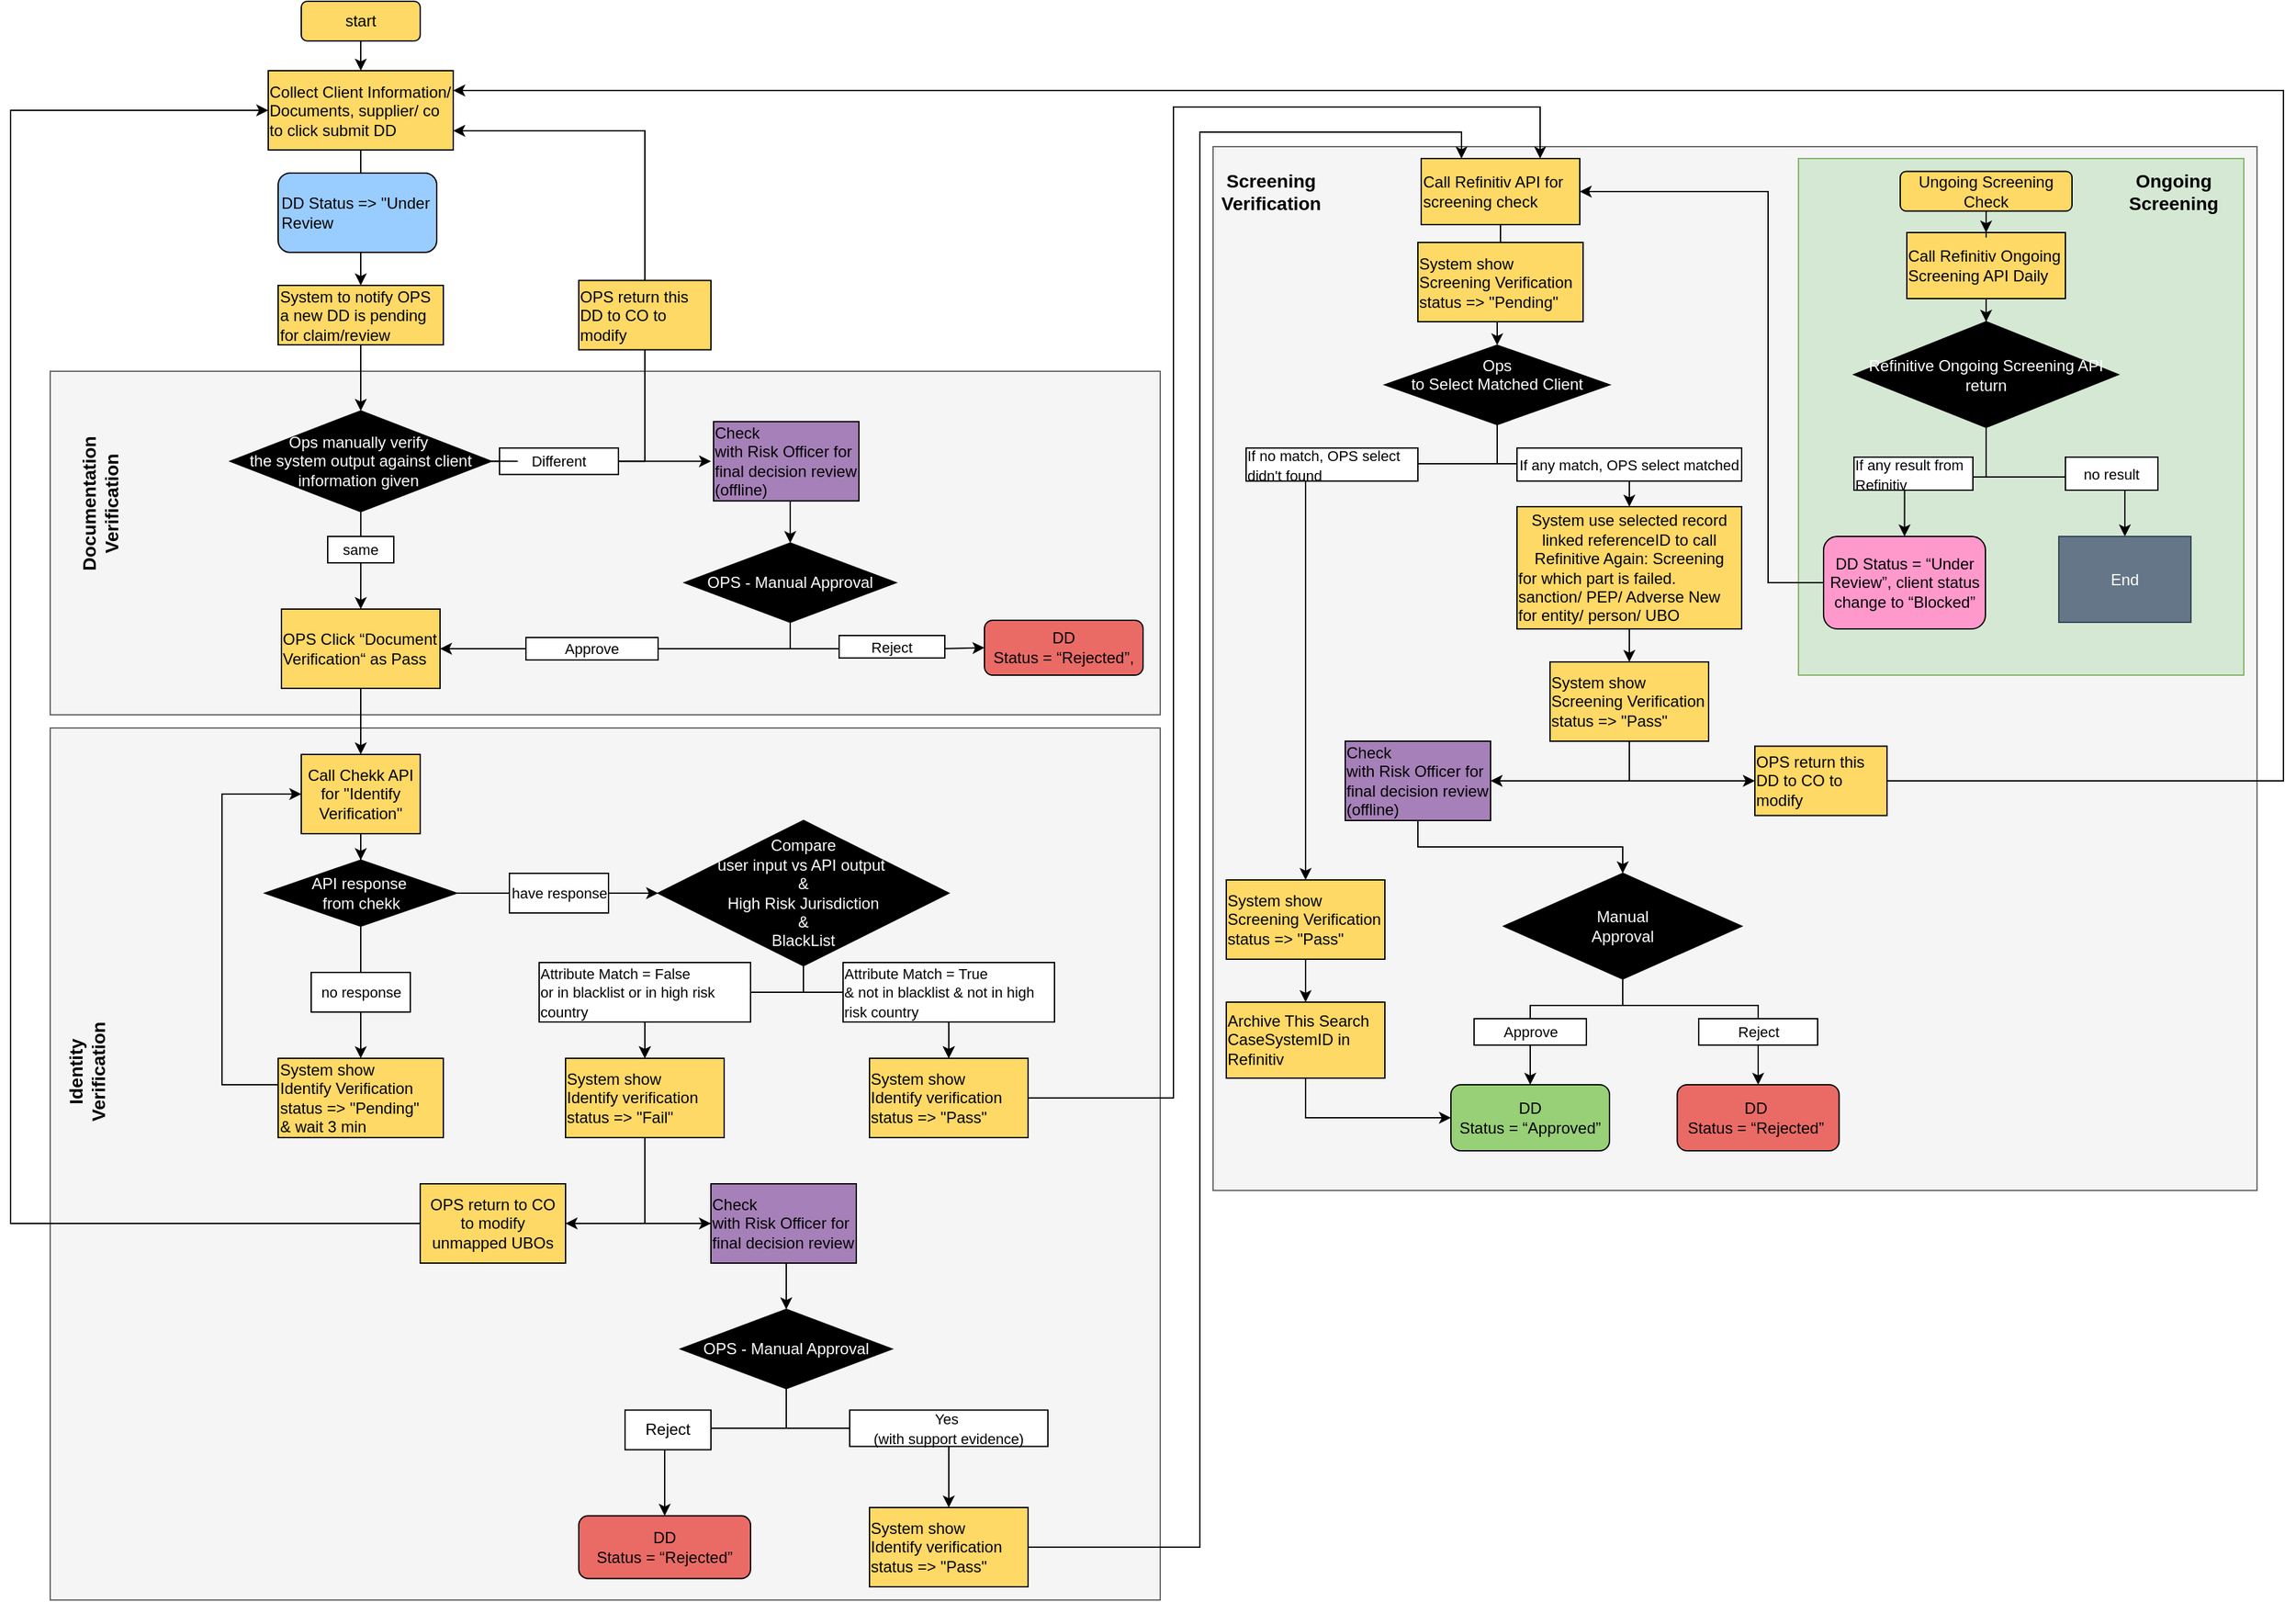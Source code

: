 <mxfile version="15.0.6" type="github" pages="2">
  <diagram id="kWHC2gG5g2iS88VrDAVs" name="Page-1">
    <mxGraphModel dx="920" dy="2785" grid="1" gridSize="10" guides="1" tooltips="1" connect="1" arrows="1" fold="1" page="1" pageScale="1" pageWidth="1654" pageHeight="1169" math="0" shadow="0">
      <root>
        <mxCell id="0" />
        <mxCell id="1" parent="0" />
        <mxCell id="MEbzQi6l0P7NfeyUnzle-163" value="" style="rounded=0;whiteSpace=wrap;html=1;strokeColor=#666666;fillColor=#f5f5f5;fontColor=#333333;" parent="1" vertex="1">
          <mxGeometry x="1070" y="-2140" width="790" height="790" as="geometry" />
        </mxCell>
        <mxCell id="keZW3tI0qmoz8nIOfDdj-16" value="" style="rounded=0;whiteSpace=wrap;html=1;strokeColor=#82b366;fillColor=#d5e8d4;" parent="1" vertex="1">
          <mxGeometry x="1513" y="-2131" width="337" height="391" as="geometry" />
        </mxCell>
        <mxCell id="MEbzQi6l0P7NfeyUnzle-85" value="" style="rounded=0;whiteSpace=wrap;html=1;strokeColor=#666666;fillColor=#f5f5f5;fontColor=#333333;" parent="1" vertex="1">
          <mxGeometry x="190" y="-1700" width="840" height="660" as="geometry" />
        </mxCell>
        <mxCell id="MEbzQi6l0P7NfeyUnzle-8" value="" style="rounded=0;whiteSpace=wrap;html=1;strokeColor=#666666;fillColor=#f5f5f5;fontColor=#333333;" parent="1" vertex="1">
          <mxGeometry x="190" y="-1970" width="840" height="260" as="geometry" />
        </mxCell>
        <mxCell id="MEbzQi6l0P7NfeyUnzle-103" style="edgeStyle=orthogonalEdgeStyle;rounded=0;orthogonalLoop=1;jettySize=auto;html=1;entryX=0.5;entryY=0;entryDx=0;entryDy=0;" parent="1" source="6H2roo1ruMOSqoAHm1sy-2" target="6H2roo1ruMOSqoAHm1sy-4" edge="1">
          <mxGeometry relative="1" as="geometry" />
        </mxCell>
        <mxCell id="6H2roo1ruMOSqoAHm1sy-2" value="start" style="rounded=1;whiteSpace=wrap;html=1;fillColor=#FFD966;" parent="1" vertex="1">
          <mxGeometry x="380" y="-2250" width="90" height="30" as="geometry" />
        </mxCell>
        <mxCell id="keZW3tI0qmoz8nIOfDdj-34" style="edgeStyle=orthogonalEdgeStyle;rounded=0;orthogonalLoop=1;jettySize=auto;html=1;entryX=0.5;entryY=0;entryDx=0;entryDy=0;" parent="1" source="6H2roo1ruMOSqoAHm1sy-4" target="keZW3tI0qmoz8nIOfDdj-32" edge="1">
          <mxGeometry relative="1" as="geometry" />
        </mxCell>
        <mxCell id="6H2roo1ruMOSqoAHm1sy-4" value="&lt;p style=&quot;margin-top: 0pt ; margin-bottom: 0pt ; margin-left: 0in ; text-align: left ; direction: ltr ; unicode-bidi: embed ; word-break: normal&quot;&gt;&lt;span style=&quot;font-family: &amp;#34;arial&amp;#34;&quot;&gt;&lt;font style=&quot;font-size: 12px&quot;&gt;Collect Client Information/ Documents, supplier/ co to click submit DD&lt;/font&gt;&lt;/span&gt;&lt;/p&gt;" style="rounded=0;whiteSpace=wrap;html=1;fillColor=#FFD966;" parent="1" vertex="1">
          <mxGeometry x="355" y="-2197.5" width="140" height="60" as="geometry" />
        </mxCell>
        <mxCell id="MEbzQi6l0P7NfeyUnzle-104" style="edgeStyle=orthogonalEdgeStyle;rounded=0;orthogonalLoop=1;jettySize=auto;html=1;entryX=0.5;entryY=0;entryDx=0;entryDy=0;" parent="1" source="6H2roo1ruMOSqoAHm1sy-8" target="MEbzQi6l0P7NfeyUnzle-5" edge="1">
          <mxGeometry relative="1" as="geometry" />
        </mxCell>
        <mxCell id="keZW3tI0qmoz8nIOfDdj-20" style="edgeStyle=orthogonalEdgeStyle;rounded=0;orthogonalLoop=1;jettySize=auto;html=1;startArrow=none;" parent="1" source="keZW3tI0qmoz8nIOfDdj-18" edge="1">
          <mxGeometry relative="1" as="geometry">
            <mxPoint x="495" y="-2152" as="targetPoint" />
            <Array as="points">
              <mxPoint x="640" y="-2152" />
            </Array>
          </mxGeometry>
        </mxCell>
        <mxCell id="keZW3tI0qmoz8nIOfDdj-37" style="edgeStyle=orthogonalEdgeStyle;rounded=0;orthogonalLoop=1;jettySize=auto;html=1;entryX=0;entryY=0.5;entryDx=0;entryDy=0;startArrow=none;" parent="1" source="6H2roo1ruMOSqoAHm1sy-11" edge="1">
          <mxGeometry relative="1" as="geometry">
            <mxPoint x="690" y="-1901.875" as="targetPoint" />
          </mxGeometry>
        </mxCell>
        <mxCell id="6H2roo1ruMOSqoAHm1sy-8" value="&lt;p style=&quot;margin-top: 0pt ; margin-bottom: 0pt ; margin-left: 0in ; direction: ltr ; unicode-bidi: embed ; word-break: normal&quot;&gt;&lt;span style=&quot;font-family: &amp;#34;arial&amp;#34; ; color: white&quot;&gt;&lt;font style=&quot;font-size: 12px&quot;&gt;Ops manually verify&amp;nbsp;&lt;/font&gt;&lt;/span&gt;&lt;/p&gt;&lt;p style=&quot;margin-top: 0pt ; margin-bottom: 0pt ; margin-left: 0in ; direction: ltr ; unicode-bidi: embed ; word-break: normal&quot;&gt;&lt;span style=&quot;font-family: &amp;#34;arial&amp;#34; ; color: white&quot;&gt;&lt;font style=&quot;font-size: 12px&quot;&gt;the system output against client information given&amp;nbsp;&lt;/font&gt;&lt;/span&gt;&lt;/p&gt;" style="rhombus;whiteSpace=wrap;html=1;fillColor=#000000;strokeColor=#000000;" parent="1" vertex="1">
          <mxGeometry x="326.25" y="-1940" width="197.5" height="76.25" as="geometry" />
        </mxCell>
        <mxCell id="6H2roo1ruMOSqoAHm1sy-12" value="&lt;font style=&quot;font-size: 11px&quot;&gt;same&lt;/font&gt;" style="rounded=0;whiteSpace=wrap;html=1;strokeColor=#000000;fillColor=#FFFFFF;" parent="1" vertex="1">
          <mxGeometry x="400" y="-1845" width="50" height="20" as="geometry" />
        </mxCell>
        <mxCell id="MEbzQi6l0P7NfeyUnzle-15" style="edgeStyle=orthogonalEdgeStyle;rounded=0;orthogonalLoop=1;jettySize=auto;html=1;entryX=0.5;entryY=0;entryDx=0;entryDy=0;" parent="1" source="MEbzQi6l0P7NfeyUnzle-5" target="MEbzQi6l0P7NfeyUnzle-63" edge="1">
          <mxGeometry relative="1" as="geometry">
            <mxPoint x="430" y="-1860" as="targetPoint" />
          </mxGeometry>
        </mxCell>
        <mxCell id="MEbzQi6l0P7NfeyUnzle-5" value="&lt;p style=&quot;margin-top: 0pt ; margin-bottom: 0pt ; margin-left: 0in ; text-align: left ; direction: ltr ; unicode-bidi: embed ; word-break: normal&quot;&gt;&lt;span style=&quot;font-family: &amp;#34;arial&amp;#34;&quot;&gt;&lt;font style=&quot;font-size: 12px&quot;&gt;OPS Click&amp;nbsp;“Document Verification“ as Pass&amp;nbsp;&lt;/font&gt;&lt;/span&gt;&lt;/p&gt;" style="rounded=0;whiteSpace=wrap;html=1;strokeColor=#000000;fillColor=#FFD966;" parent="1" vertex="1">
          <mxGeometry x="365" y="-1790" width="120" height="60" as="geometry" />
        </mxCell>
        <mxCell id="MEbzQi6l0P7NfeyUnzle-9" value="&lt;b&gt;&lt;font style=&quot;font-size: 14px&quot;&gt;Documentation Verification&lt;/font&gt;&lt;/b&gt;" style="text;html=1;strokeColor=none;fillColor=none;align=center;verticalAlign=middle;whiteSpace=wrap;rounded=0;rotation=-90;" parent="1" vertex="1">
          <mxGeometry x="170" y="-1895" width="115" height="50" as="geometry" />
        </mxCell>
        <mxCell id="MEbzQi6l0P7NfeyUnzle-98" style="edgeStyle=orthogonalEdgeStyle;rounded=0;orthogonalLoop=1;jettySize=auto;html=1;exitX=0.5;exitY=1;exitDx=0;exitDy=0;entryX=0.5;entryY=0;entryDx=0;entryDy=0;startArrow=none;" parent="1" source="MEbzQi6l0P7NfeyUnzle-17" target="MEbzQi6l0P7NfeyUnzle-20" edge="1">
          <mxGeometry relative="1" as="geometry" />
        </mxCell>
        <mxCell id="MEbzQi6l0P7NfeyUnzle-125" style="edgeStyle=orthogonalEdgeStyle;rounded=0;orthogonalLoop=1;jettySize=auto;html=1;entryX=0.5;entryY=0;entryDx=0;entryDy=0;startArrow=none;" parent="1" source="MEbzQi6l0P7NfeyUnzle-16" target="MEbzQi6l0P7NfeyUnzle-18" edge="1">
          <mxGeometry relative="1" as="geometry" />
        </mxCell>
        <mxCell id="keZW3tI0qmoz8nIOfDdj-51" style="edgeStyle=orthogonalEdgeStyle;rounded=0;orthogonalLoop=1;jettySize=auto;html=1;entryX=0.5;entryY=0;entryDx=0;entryDy=0;" parent="1" source="MEbzQi6l0P7NfeyUnzle-11" target="MEbzQi6l0P7NfeyUnzle-18" edge="1">
          <mxGeometry relative="1" as="geometry">
            <Array as="points">
              <mxPoint x="760" y="-1500" />
              <mxPoint x="640" y="-1500" />
            </Array>
          </mxGeometry>
        </mxCell>
        <mxCell id="keZW3tI0qmoz8nIOfDdj-52" style="edgeStyle=orthogonalEdgeStyle;rounded=0;orthogonalLoop=1;jettySize=auto;html=1;entryX=0.5;entryY=0;entryDx=0;entryDy=0;startArrow=none;" parent="1" source="MEbzQi6l0P7NfeyUnzle-17" target="MEbzQi6l0P7NfeyUnzle-20" edge="1">
          <mxGeometry relative="1" as="geometry" />
        </mxCell>
        <mxCell id="MEbzQi6l0P7NfeyUnzle-11" value="&lt;p style=&quot;margin-top: 0pt ; margin-bottom: 0pt ; margin-left: 0in ; direction: ltr ; unicode-bidi: embed ; word-break: normal&quot;&gt;&lt;span style=&quot;font-family: &amp;#34;arial&amp;#34; ; color: white&quot;&gt;&lt;font style=&quot;font-size: 12px&quot;&gt;Compare&lt;br&gt;&lt;/font&gt;&lt;/span&gt;&lt;span style=&quot;font-family: &amp;#34;arial&amp;#34; ; color: white&quot;&gt;user input&amp;nbsp;&lt;/span&gt;&lt;span style=&quot;color: white ; font-family: &amp;#34;arial&amp;#34;&quot;&gt;vs API output&amp;nbsp;&lt;/span&gt;&lt;/p&gt;&lt;p style=&quot;margin-top: 0pt ; margin-bottom: 0pt ; margin-left: 0in ; direction: ltr ; unicode-bidi: embed ; word-break: normal&quot;&gt;&lt;span style=&quot;color: white ; font-family: &amp;#34;arial&amp;#34;&quot;&gt;&amp;amp;&lt;/span&gt;&lt;/p&gt;&lt;p style=&quot;margin-top: 0pt ; margin-bottom: 0pt ; margin-left: 0in ; direction: ltr ; unicode-bidi: embed ; word-break: normal&quot;&gt;&lt;span style=&quot;color: white ; font-family: &amp;#34;arial&amp;#34;&quot;&gt;High Risk Jurisdiction&lt;/span&gt;&lt;/p&gt;&lt;p style=&quot;margin-top: 0pt ; margin-bottom: 0pt ; margin-left: 0in ; direction: ltr ; unicode-bidi: embed ; word-break: normal&quot;&gt;&lt;span style=&quot;font-family: &amp;#34;arial&amp;#34; ; color: white&quot;&gt;&lt;font style=&quot;font-size: 12px&quot;&gt;&amp;amp;&lt;/font&gt;&lt;/span&gt;&lt;/p&gt;&lt;span style=&quot;color: rgb(255 , 255 , 255) ; font-family: &amp;#34;arial&amp;#34;&quot;&gt;BlackList&lt;/span&gt;" style="rhombus;whiteSpace=wrap;html=1;strokeColor=#000000;fillColor=#000000;" parent="1" vertex="1">
          <mxGeometry x="650" y="-1630" width="220" height="110" as="geometry" />
        </mxCell>
        <mxCell id="keZW3tI0qmoz8nIOfDdj-58" style="edgeStyle=orthogonalEdgeStyle;rounded=0;orthogonalLoop=1;jettySize=auto;html=1;entryX=0.5;entryY=0;entryDx=0;entryDy=0;" parent="1" source="MEbzQi6l0P7NfeyUnzle-18" target="MEbzQi6l0P7NfeyUnzle-31" edge="1">
          <mxGeometry relative="1" as="geometry" />
        </mxCell>
        <mxCell id="keZW3tI0qmoz8nIOfDdj-60" style="edgeStyle=orthogonalEdgeStyle;rounded=0;orthogonalLoop=1;jettySize=auto;html=1;entryX=1;entryY=0.5;entryDx=0;entryDy=0;exitX=0.5;exitY=1;exitDx=0;exitDy=0;" parent="1" source="MEbzQi6l0P7NfeyUnzle-18" target="MEbzQi6l0P7NfeyUnzle-22" edge="1">
          <mxGeometry relative="1" as="geometry" />
        </mxCell>
        <mxCell id="keZW3tI0qmoz8nIOfDdj-62" style="edgeStyle=orthogonalEdgeStyle;rounded=0;orthogonalLoop=1;jettySize=auto;html=1;entryX=0;entryY=0.5;entryDx=0;entryDy=0;" parent="1" source="MEbzQi6l0P7NfeyUnzle-18" target="MEbzQi6l0P7NfeyUnzle-24" edge="1">
          <mxGeometry relative="1" as="geometry" />
        </mxCell>
        <mxCell id="MEbzQi6l0P7NfeyUnzle-18" value="&lt;p style=&quot;margin-top: 0pt ; margin-bottom: 0pt ; margin-left: 0in ; text-align: left ; direction: ltr ; unicode-bidi: embed ; word-break: normal&quot;&gt;&lt;span style=&quot;font-family: &amp;#34;arial&amp;#34;&quot;&gt;System show&lt;/span&gt;&lt;br style=&quot;font-family: &amp;#34;arial&amp;#34;&quot;&gt;&lt;span style=&quot;font-family: &amp;#34;arial&amp;#34;&quot;&gt;Identify&amp;nbsp;&lt;/span&gt;&lt;span style=&quot;font-family: &amp;#34;arial&amp;#34;&quot;&gt;verification status =&amp;gt; &quot;Fail&quot;&lt;/span&gt;&lt;br&gt;&lt;/p&gt;" style="rounded=0;whiteSpace=wrap;html=1;strokeColor=#000000;fillColor=#FFD966;" parent="1" vertex="1">
          <mxGeometry x="580" y="-1450" width="120" height="60" as="geometry" />
        </mxCell>
        <mxCell id="keZW3tI0qmoz8nIOfDdj-54" style="edgeStyle=orthogonalEdgeStyle;rounded=0;orthogonalLoop=1;jettySize=auto;html=1;entryX=0.75;entryY=0;entryDx=0;entryDy=0;" parent="1" source="MEbzQi6l0P7NfeyUnzle-20" target="MEbzQi6l0P7NfeyUnzle-40" edge="1">
          <mxGeometry relative="1" as="geometry">
            <Array as="points">
              <mxPoint x="1040" y="-1420" />
              <mxPoint x="1040" y="-2170" />
              <mxPoint x="1318" y="-2170" />
            </Array>
          </mxGeometry>
        </mxCell>
        <mxCell id="MEbzQi6l0P7NfeyUnzle-20" value="&lt;p style=&quot;margin-top: 0pt ; margin-bottom: 0pt ; margin-left: 0in ; text-align: left ; direction: ltr ; unicode-bidi: embed ; word-break: normal&quot;&gt;&lt;span style=&quot;font-family: &amp;#34;arial&amp;#34;&quot;&gt;System show&lt;/span&gt;&lt;br style=&quot;font-family: &amp;#34;arial&amp;#34;&quot;&gt;&lt;span style=&quot;font-family: &amp;#34;arial&amp;#34;&quot;&gt;Identify&amp;nbsp;&lt;/span&gt;&lt;span style=&quot;font-family: &amp;#34;arial&amp;#34;&quot;&gt;verification status =&amp;gt; &quot;Pass&quot;&lt;/span&gt;&lt;br&gt;&lt;/p&gt;" style="rounded=0;whiteSpace=wrap;html=1;strokeColor=#000000;fillColor=#FFD966;" parent="1" vertex="1">
          <mxGeometry x="810" y="-1450" width="120" height="60" as="geometry" />
        </mxCell>
        <mxCell id="keZW3tI0qmoz8nIOfDdj-61" style="edgeStyle=orthogonalEdgeStyle;rounded=0;orthogonalLoop=1;jettySize=auto;html=1;entryX=0;entryY=0.5;entryDx=0;entryDy=0;" parent="1" source="MEbzQi6l0P7NfeyUnzle-22" target="6H2roo1ruMOSqoAHm1sy-4" edge="1">
          <mxGeometry relative="1" as="geometry">
            <Array as="points">
              <mxPoint x="160" y="-1325" />
              <mxPoint x="160" y="-2167" />
            </Array>
          </mxGeometry>
        </mxCell>
        <mxCell id="MEbzQi6l0P7NfeyUnzle-22" value="OPS return to CO to modify unmapped UBOs" style="rounded=0;whiteSpace=wrap;html=1;strokeColor=#000000;fillColor=#FFD966;" parent="1" vertex="1">
          <mxGeometry x="470" y="-1355" width="110" height="60" as="geometry" />
        </mxCell>
        <mxCell id="MEbzQi6l0P7NfeyUnzle-24" value="&lt;p style=&quot;margin-top: 0pt ; margin-bottom: 0pt ; margin-left: 0in ; text-align: left ; direction: ltr ; unicode-bidi: embed ; word-break: normal&quot;&gt;&lt;span style=&quot;font-family: &amp;#34;arial&amp;#34;&quot;&gt;&lt;font style=&quot;font-size: 12px&quot;&gt;Check&lt;br&gt;with Risk Officer for final decision review&lt;/font&gt;&lt;/span&gt;&lt;/p&gt;" style="rounded=0;whiteSpace=wrap;html=1;strokeColor=#000000;fillColor=#A680B8;" parent="1" vertex="1">
          <mxGeometry x="690" y="-1355" width="110" height="60" as="geometry" />
        </mxCell>
        <mxCell id="MEbzQi6l0P7NfeyUnzle-138" style="edgeStyle=orthogonalEdgeStyle;rounded=0;orthogonalLoop=1;jettySize=auto;html=1;entryX=0.5;entryY=0;entryDx=0;entryDy=0;exitX=0.5;exitY=1;exitDx=0;exitDy=0;" parent="1" source="MEbzQi6l0P7NfeyUnzle-31" target="MEbzQi6l0P7NfeyUnzle-37" edge="1">
          <mxGeometry relative="1" as="geometry">
            <mxPoint x="360" y="-1180" as="targetPoint" />
            <Array as="points">
              <mxPoint x="747" y="-1170" />
              <mxPoint x="655" y="-1170" />
            </Array>
          </mxGeometry>
        </mxCell>
        <mxCell id="keZW3tI0qmoz8nIOfDdj-65" style="edgeStyle=orthogonalEdgeStyle;rounded=0;orthogonalLoop=1;jettySize=auto;html=1;entryX=0.5;entryY=0;entryDx=0;entryDy=0;" parent="1" source="MEbzQi6l0P7NfeyUnzle-31" target="keZW3tI0qmoz8nIOfDdj-64" edge="1">
          <mxGeometry relative="1" as="geometry">
            <Array as="points">
              <mxPoint x="747" y="-1170" />
              <mxPoint x="870" y="-1170" />
            </Array>
          </mxGeometry>
        </mxCell>
        <mxCell id="MEbzQi6l0P7NfeyUnzle-31" value="&lt;p style=&quot;margin-top: 0pt ; margin-bottom: 0pt ; margin-left: 0in ; direction: ltr ; unicode-bidi: embed ; word-break: normal&quot;&gt;&lt;span style=&quot;color: rgb(255 , 255 , 255) ; font-family: &amp;#34;arial&amp;#34;&quot;&gt;OPS - Manual Approval&lt;/span&gt;&lt;br&gt;&lt;/p&gt;" style="rhombus;whiteSpace=wrap;html=1;strokeColor=#000000;fillColor=#000000;" parent="1" vertex="1">
          <mxGeometry x="667" y="-1260" width="160" height="60" as="geometry" />
        </mxCell>
        <mxCell id="MEbzQi6l0P7NfeyUnzle-37" value="&lt;p style=&quot;margin-top: 0pt ; margin-bottom: 0pt ; margin-left: 0in ; direction: ltr ; unicode-bidi: embed ; word-break: normal&quot;&gt;&lt;span style=&quot;font-family: &amp;#34;arial&amp;#34;&quot;&gt;DD&lt;/span&gt;&lt;br style=&quot;font-family: &amp;#34;arial&amp;#34;&quot;&gt;&lt;span style=&quot;font-family: &amp;#34;arial&amp;#34;&quot;&gt;Status = “Rejected”&lt;/span&gt;&lt;/p&gt;" style="rounded=1;whiteSpace=wrap;html=1;strokeColor=#000000;fillColor=#EA6B66;" parent="1" vertex="1">
          <mxGeometry x="590" y="-1103.75" width="130" height="47.5" as="geometry" />
        </mxCell>
        <mxCell id="MEbzQi6l0P7NfeyUnzle-83" style="edgeStyle=orthogonalEdgeStyle;rounded=0;orthogonalLoop=1;jettySize=auto;html=1;exitX=0.5;exitY=1;exitDx=0;exitDy=0;entryX=0.5;entryY=0;entryDx=0;entryDy=0;startArrow=none;" parent="1" source="keZW3tI0qmoz8nIOfDdj-71" target="MEbzQi6l0P7NfeyUnzle-41" edge="1">
          <mxGeometry relative="1" as="geometry" />
        </mxCell>
        <mxCell id="MEbzQi6l0P7NfeyUnzle-40" value="&lt;p style=&quot;margin-top: 0pt ; margin-bottom: 0pt ; margin-left: 0in ; text-align: left ; direction: ltr ; unicode-bidi: embed ; word-break: normal&quot;&gt;&lt;font face=&quot;arial&quot;&gt;Call Refinitiv API for screening check&lt;/font&gt;&lt;/p&gt;" style="rounded=0;whiteSpace=wrap;html=1;strokeColor=#000000;fillColor=#FFD966;" parent="1" vertex="1">
          <mxGeometry x="1227.5" y="-2131" width="120" height="50" as="geometry" />
        </mxCell>
        <mxCell id="keZW3tI0qmoz8nIOfDdj-69" style="edgeStyle=orthogonalEdgeStyle;rounded=0;orthogonalLoop=1;jettySize=auto;html=1;entryX=0.5;entryY=0;entryDx=0;entryDy=0;fontColor=#FFFFFF;" parent="1" source="MEbzQi6l0P7NfeyUnzle-41" target="keZW3tI0qmoz8nIOfDdj-77" edge="1">
          <mxGeometry relative="1" as="geometry">
            <mxPoint x="1380" y="-1863.75" as="targetPoint" />
            <Array as="points">
              <mxPoint x="1285" y="-1900" />
              <mxPoint x="1385" y="-1900" />
            </Array>
          </mxGeometry>
        </mxCell>
        <mxCell id="keZW3tI0qmoz8nIOfDdj-76" style="edgeStyle=orthogonalEdgeStyle;rounded=0;orthogonalLoop=1;jettySize=auto;html=1;entryX=0.5;entryY=0;entryDx=0;entryDy=0;fontColor=#FFFFFF;exitX=0.5;exitY=1;exitDx=0;exitDy=0;" parent="1" source="MEbzQi6l0P7NfeyUnzle-41" target="MEbzQi6l0P7NfeyUnzle-62" edge="1">
          <mxGeometry relative="1" as="geometry">
            <Array as="points">
              <mxPoint x="1285" y="-1900" />
              <mxPoint x="1140" y="-1900" />
            </Array>
          </mxGeometry>
        </mxCell>
        <mxCell id="MEbzQi6l0P7NfeyUnzle-41" value="&lt;font color=&quot;#ffffff&quot;&gt;&lt;span style=&quot;font-family: &amp;#34;arial&amp;#34; ; font-size: 12px ; font-style: normal ; font-weight: 400 ; letter-spacing: normal ; text-align: left ; text-indent: 0px ; text-transform: none ; word-spacing: 0px ; display: inline ; float: none&quot;&gt;Ops&lt;/span&gt;&lt;br style=&quot;font-family: &amp;#34;arial&amp;#34; ; font-size: 12px ; font-style: normal ; font-weight: 400 ; letter-spacing: normal ; text-align: left ; text-indent: 0px ; text-transform: none ; word-spacing: 0px&quot;&gt;&lt;span style=&quot;font-family: &amp;#34;arial&amp;#34; ; font-size: 12px ; font-style: normal ; font-weight: 400 ; letter-spacing: normal ; text-align: left ; text-indent: 0px ; text-transform: none ; word-spacing: 0px ; display: inline ; float: none&quot;&gt;to Select Matched Client&lt;br&gt;&lt;/span&gt;&lt;br&gt;&lt;/font&gt;" style="rhombus;whiteSpace=wrap;html=1;strokeColor=#000000;fillColor=#000000;" parent="1" vertex="1">
          <mxGeometry x="1200" y="-1989.69" width="170" height="60" as="geometry" />
        </mxCell>
        <mxCell id="keZW3tI0qmoz8nIOfDdj-88" style="edgeStyle=orthogonalEdgeStyle;rounded=0;orthogonalLoop=1;jettySize=auto;html=1;entryX=0.5;entryY=0;entryDx=0;entryDy=0;fontColor=#FFFFFF;exitX=0.5;exitY=1;exitDx=0;exitDy=0;" parent="1" source="keZW3tI0qmoz8nIOfDdj-96" target="MEbzQi6l0P7NfeyUnzle-58" edge="1">
          <mxGeometry relative="1" as="geometry">
            <mxPoint x="1225" y="-1630" as="sourcePoint" />
          </mxGeometry>
        </mxCell>
        <mxCell id="MEbzQi6l0P7NfeyUnzle-56" value="&lt;p style=&quot;margin-top: 0pt ; margin-bottom: 0pt ; margin-left: 0in ; direction: ltr ; unicode-bidi: embed ; word-break: normal&quot;&gt;&lt;span style=&quot;font-family: &amp;#34;arial&amp;#34;&quot;&gt;&lt;font style=&quot;font-size: 12px&quot;&gt;DD&amp;nbsp;&lt;/font&gt;&lt;/span&gt;&lt;/p&gt;&lt;p style=&quot;margin-top: 0pt ; margin-bottom: 0pt ; margin-left: 0in ; direction: ltr ; unicode-bidi: embed ; word-break: normal&quot;&gt;&lt;span style=&quot;font-family: &amp;#34;arial&amp;#34;&quot;&gt;&lt;font style=&quot;font-size: 12px&quot;&gt;Status = “Rejected”&amp;nbsp;&lt;/font&gt;&lt;/span&gt;&lt;/p&gt;" style="rounded=1;whiteSpace=wrap;html=1;strokeColor=#000000;fillColor=#EA6B66;" parent="1" vertex="1">
          <mxGeometry x="1421.25" y="-1430" width="122.5" height="50" as="geometry" />
        </mxCell>
        <mxCell id="MEbzQi6l0P7NfeyUnzle-57" value="&lt;p style=&quot;margin-top: 0pt ; margin-bottom: 0pt ; margin-left: 0in ; direction: ltr ; unicode-bidi: embed ; word-break: normal&quot;&gt;&lt;span style=&quot;font-family: &amp;#34;arial&amp;#34;&quot;&gt;&lt;font style=&quot;font-size: 12px&quot;&gt;DD&lt;br&gt;Status = “Approved”&lt;/font&gt;&lt;/span&gt;&lt;/p&gt;" style="rounded=1;whiteSpace=wrap;html=1;strokeColor=#000000;fillColor=#97D077;" parent="1" vertex="1">
          <mxGeometry x="1250" y="-1430" width="120" height="50" as="geometry" />
        </mxCell>
        <mxCell id="keZW3tI0qmoz8nIOfDdj-92" style="edgeStyle=orthogonalEdgeStyle;rounded=0;orthogonalLoop=1;jettySize=auto;html=1;entryX=0.5;entryY=0;entryDx=0;entryDy=0;fontColor=#FFFFFF;" parent="1" source="MEbzQi6l0P7NfeyUnzle-58" target="MEbzQi6l0P7NfeyUnzle-57" edge="1">
          <mxGeometry relative="1" as="geometry">
            <Array as="points">
              <mxPoint x="1380" y="-1490" />
              <mxPoint x="1310" y="-1490" />
            </Array>
          </mxGeometry>
        </mxCell>
        <mxCell id="keZW3tI0qmoz8nIOfDdj-98" style="edgeStyle=orthogonalEdgeStyle;rounded=0;orthogonalLoop=1;jettySize=auto;html=1;entryX=0.5;entryY=0;entryDx=0;entryDy=0;fontColor=#FFFFFF;" parent="1" source="MEbzQi6l0P7NfeyUnzle-58" target="MEbzQi6l0P7NfeyUnzle-56" edge="1">
          <mxGeometry relative="1" as="geometry">
            <Array as="points">
              <mxPoint x="1380" y="-1490" />
              <mxPoint x="1483" y="-1490" />
            </Array>
          </mxGeometry>
        </mxCell>
        <mxCell id="MEbzQi6l0P7NfeyUnzle-58" value="&lt;p style=&quot;margin-top: 0pt ; margin-bottom: 0pt ; margin-left: 0in ; direction: ltr ; unicode-bidi: embed ; word-break: normal&quot;&gt;&lt;span style=&quot;color: white ; font-family: &amp;#34;arial&amp;#34;&quot;&gt;&lt;font style=&quot;font-size: 12px&quot;&gt;Manual&lt;br&gt;Approval&lt;/font&gt;&lt;/span&gt;&lt;br&gt;&lt;/p&gt;" style="rhombus;whiteSpace=wrap;html=1;strokeColor=#000000;fillColor=#000000;" parent="1" vertex="1">
          <mxGeometry x="1290" y="-1590" width="180" height="80" as="geometry" />
        </mxCell>
        <mxCell id="MEbzQi6l0P7NfeyUnzle-59" value="&lt;p style=&quot;margin-top: 0pt ; margin-bottom: 0pt ; margin-left: 0in ; direction: ltr ; unicode-bidi: embed ; word-break: normal&quot;&gt;&lt;font face=&quot;arial&quot;&gt;&lt;span style=&quot;font-size: 11px&quot;&gt;Approve&lt;/span&gt;&lt;/font&gt;&lt;/p&gt;" style="rounded=0;whiteSpace=wrap;html=1;strokeColor=#000000;fillColor=#FFFFFF;" parent="1" vertex="1">
          <mxGeometry x="1267.5" y="-1480" width="85" height="20" as="geometry" />
        </mxCell>
        <mxCell id="MEbzQi6l0P7NfeyUnzle-60" value="&lt;font style=&quot;font-size: 11px&quot;&gt;Reject&lt;/font&gt;" style="rounded=0;whiteSpace=wrap;html=1;strokeColor=#000000;fillColor=#FFFFFF;" parent="1" vertex="1">
          <mxGeometry x="1437.5" y="-1480" width="90" height="20" as="geometry" />
        </mxCell>
        <mxCell id="MEbzQi6l0P7NfeyUnzle-184" style="edgeStyle=orthogonalEdgeStyle;rounded=0;orthogonalLoop=1;jettySize=auto;html=1;entryX=0.5;entryY=0;entryDx=0;entryDy=0;" parent="1" source="MEbzQi6l0P7NfeyUnzle-62" target="MEbzQi6l0P7NfeyUnzle-183" edge="1">
          <mxGeometry relative="1" as="geometry">
            <Array as="points" />
          </mxGeometry>
        </mxCell>
        <mxCell id="MEbzQi6l0P7NfeyUnzle-62" value="&lt;p style=&quot;margin-top: 0pt ; margin-bottom: 0pt ; margin-left: 0in ; text-align: left ; direction: ltr ; unicode-bidi: embed ; word-break: normal&quot;&gt;&lt;span style=&quot;font-family: &amp;#34;arial&amp;#34;&quot;&gt;System show&lt;/span&gt;&lt;br style=&quot;font-family: &amp;#34;arial&amp;#34;&quot;&gt;&lt;span style=&quot;font-family: &amp;#34;arial&amp;#34;&quot;&gt;Screening Verification status =&amp;gt; &quot;Pass&quot;&lt;/span&gt;&lt;br&gt;&lt;/p&gt;" style="rounded=0;whiteSpace=wrap;html=1;strokeColor=#000000;fillColor=#FFD966;" parent="1" vertex="1">
          <mxGeometry x="1080" y="-1585" width="120" height="60" as="geometry" />
        </mxCell>
        <mxCell id="MEbzQi6l0P7NfeyUnzle-112" style="edgeStyle=orthogonalEdgeStyle;rounded=0;orthogonalLoop=1;jettySize=auto;html=1;entryX=0.5;entryY=0;entryDx=0;entryDy=0;" parent="1" source="MEbzQi6l0P7NfeyUnzle-63" target="MEbzQi6l0P7NfeyUnzle-108" edge="1">
          <mxGeometry relative="1" as="geometry" />
        </mxCell>
        <mxCell id="MEbzQi6l0P7NfeyUnzle-63" value="Call Chekk API for &quot;Identify Verification&quot;" style="rounded=0;whiteSpace=wrap;html=1;strokeColor=#000000;fillColor=#FFD966;" parent="1" vertex="1">
          <mxGeometry x="380" y="-1680" width="90" height="60" as="geometry" />
        </mxCell>
        <mxCell id="MEbzQi6l0P7NfeyUnzle-64" value="&lt;p style=&quot;margin-top: 0pt ; margin-bottom: 0pt ; margin-left: 0in ; direction: ltr ; unicode-bidi: embed ; word-break: normal&quot;&gt;&lt;font face=&quot;arial&quot;&gt;&lt;span style=&quot;font-size: 11px&quot;&gt;Yes&amp;nbsp;&lt;/span&gt;&lt;/font&gt;&lt;/p&gt;&lt;p style=&quot;margin-top: 0pt ; margin-bottom: 0pt ; margin-left: 0in ; direction: ltr ; unicode-bidi: embed ; word-break: normal&quot;&gt;&lt;font face=&quot;arial&quot;&gt;&lt;span style=&quot;font-size: 11px&quot;&gt;(with support evidence)&lt;/span&gt;&lt;/font&gt;&lt;/p&gt;" style="rounded=0;whiteSpace=wrap;html=1;strokeColor=#000000;fillColor=#FFFFFF;" parent="1" vertex="1">
          <mxGeometry x="795" y="-1183.75" width="150" height="27.5" as="geometry" />
        </mxCell>
        <mxCell id="MEbzQi6l0P7NfeyUnzle-33" value="Reject" style="rounded=0;whiteSpace=wrap;html=1;strokeColor=#000000;fillColor=#FFFFFF;" parent="1" vertex="1">
          <mxGeometry x="625" y="-1183.75" width="65" height="30" as="geometry" />
        </mxCell>
        <mxCell id="MEbzQi6l0P7NfeyUnzle-118" style="edgeStyle=orthogonalEdgeStyle;rounded=0;orthogonalLoop=1;jettySize=auto;html=1;entryX=0.5;entryY=0;entryDx=0;entryDy=0;startArrow=none;" parent="1" source="MEbzQi6l0P7NfeyUnzle-114" target="MEbzQi6l0P7NfeyUnzle-115" edge="1">
          <mxGeometry relative="1" as="geometry" />
        </mxCell>
        <mxCell id="MEbzQi6l0P7NfeyUnzle-108" value="&lt;p style=&quot;margin-top: 0pt ; margin-bottom: 0pt ; margin-left: 0in ; direction: ltr ; unicode-bidi: embed ; word-break: normal&quot;&gt;&lt;span style=&quot;font-family: &amp;#34;arial&amp;#34; ; color: white&quot;&gt;&lt;font style=&quot;font-size: 12px&quot;&gt;API response&amp;nbsp;&lt;/font&gt;&lt;/span&gt;&lt;/p&gt;&lt;p style=&quot;margin-top: 0pt ; margin-bottom: 0pt ; margin-left: 0in ; direction: ltr ; unicode-bidi: embed ; word-break: normal&quot;&gt;&lt;span style=&quot;font-family: &amp;#34;arial&amp;#34; ; color: white&quot;&gt;&lt;font style=&quot;font-size: 12px&quot;&gt;from chekk&lt;/font&gt;&lt;/span&gt;&lt;/p&gt;" style="rhombus;whiteSpace=wrap;html=1;strokeColor=#000000;fillColor=#000000;" parent="1" vertex="1">
          <mxGeometry x="352.5" y="-1600" width="145" height="50" as="geometry" />
        </mxCell>
        <mxCell id="keZW3tI0qmoz8nIOfDdj-47" style="edgeStyle=orthogonalEdgeStyle;rounded=0;orthogonalLoop=1;jettySize=auto;html=1;entryX=0;entryY=0.5;entryDx=0;entryDy=0;" parent="1" source="MEbzQi6l0P7NfeyUnzle-110" target="MEbzQi6l0P7NfeyUnzle-11" edge="1">
          <mxGeometry relative="1" as="geometry" />
        </mxCell>
        <mxCell id="MEbzQi6l0P7NfeyUnzle-110" value="&lt;font face=&quot;arial&quot;&gt;&lt;span style=&quot;font-size: 11px&quot;&gt;have response&lt;/span&gt;&lt;/font&gt;" style="rounded=0;whiteSpace=wrap;html=1;strokeColor=#000000;fillColor=#FFFFFF;" parent="1" vertex="1">
          <mxGeometry x="537.5" y="-1590" width="75" height="30" as="geometry" />
        </mxCell>
        <mxCell id="MEbzQi6l0P7NfeyUnzle-113" value="" style="edgeStyle=orthogonalEdgeStyle;rounded=0;orthogonalLoop=1;jettySize=auto;html=1;entryX=0;entryY=0.5;entryDx=0;entryDy=0;startArrow=none;endArrow=none;" parent="1" source="MEbzQi6l0P7NfeyUnzle-108" target="MEbzQi6l0P7NfeyUnzle-110" edge="1">
          <mxGeometry relative="1" as="geometry">
            <mxPoint x="515" y="-1500" as="sourcePoint" />
            <mxPoint x="630" y="-1505" as="targetPoint" />
          </mxGeometry>
        </mxCell>
        <mxCell id="keZW3tI0qmoz8nIOfDdj-49" style="edgeStyle=orthogonalEdgeStyle;rounded=0;orthogonalLoop=1;jettySize=auto;html=1;entryX=0;entryY=0.5;entryDx=0;entryDy=0;exitX=0;exitY=0.5;exitDx=0;exitDy=0;" parent="1" source="MEbzQi6l0P7NfeyUnzle-115" target="MEbzQi6l0P7NfeyUnzle-63" edge="1">
          <mxGeometry relative="1" as="geometry">
            <Array as="points">
              <mxPoint x="320" y="-1430" />
              <mxPoint x="320" y="-1650" />
            </Array>
          </mxGeometry>
        </mxCell>
        <mxCell id="MEbzQi6l0P7NfeyUnzle-115" value="&lt;p style=&quot;margin-top: 0pt ; margin-bottom: 0pt ; margin-left: 0in ; text-align: left ; direction: ltr ; unicode-bidi: embed ; word-break: normal&quot;&gt;&lt;span style=&quot;font-family: &amp;#34;arial&amp;#34;&quot;&gt;&lt;font style=&quot;font-size: 12px&quot;&gt;System show&lt;br&gt;Identify Verification status =&amp;gt; &quot;Pending&quot;&lt;/font&gt;&lt;/span&gt;&lt;/p&gt;&lt;p style=&quot;margin-top: 0pt ; margin-bottom: 0pt ; margin-left: 0in ; text-align: left ; direction: ltr ; unicode-bidi: embed ; word-break: normal&quot;&gt;&lt;span style=&quot;font-family: &amp;#34;arial&amp;#34;&quot;&gt;&lt;font style=&quot;font-size: 12px&quot;&gt;&amp;amp; wait 3 min&lt;/font&gt;&lt;/span&gt;&lt;/p&gt;" style="rounded=0;whiteSpace=wrap;html=1;strokeColor=#000000;fillColor=#FFD966;" parent="1" vertex="1">
          <mxGeometry x="362.5" y="-1450" width="125" height="60" as="geometry" />
        </mxCell>
        <mxCell id="MEbzQi6l0P7NfeyUnzle-114" value="&lt;font face=&quot;arial&quot;&gt;&lt;span style=&quot;font-size: 11px&quot;&gt;no response&lt;/span&gt;&lt;/font&gt;" style="rounded=0;whiteSpace=wrap;html=1;strokeColor=#000000;fillColor=#FFFFFF;" parent="1" vertex="1">
          <mxGeometry x="387.5" y="-1515" width="75" height="30" as="geometry" />
        </mxCell>
        <mxCell id="MEbzQi6l0P7NfeyUnzle-119" value="" style="edgeStyle=orthogonalEdgeStyle;rounded=0;orthogonalLoop=1;jettySize=auto;html=1;entryX=0.5;entryY=0;entryDx=0;entryDy=0;endArrow=none;" parent="1" source="MEbzQi6l0P7NfeyUnzle-108" target="MEbzQi6l0P7NfeyUnzle-114" edge="1">
          <mxGeometry relative="1" as="geometry">
            <mxPoint x="335" y="-1500" as="sourcePoint" />
            <mxPoint x="210" y="-1500" as="targetPoint" />
          </mxGeometry>
        </mxCell>
        <mxCell id="MEbzQi6l0P7NfeyUnzle-16" value="&lt;p style=&quot;margin-top: 0pt ; margin-bottom: 0pt ; margin-left: 0in ; text-align: left ; direction: ltr ; unicode-bidi: embed ; word-break: normal&quot;&gt;&lt;span style=&quot;font-family: &amp;#34;arial&amp;#34;&quot;&gt;&lt;font style=&quot;font-size: 11px&quot;&gt;Attribute Match = False&lt;/font&gt;&lt;/span&gt;&lt;/p&gt;&lt;p style=&quot;margin-top: 0pt ; margin-bottom: 0pt ; margin-left: 0in ; text-align: left ; direction: ltr ; unicode-bidi: embed ; word-break: normal&quot;&gt;&lt;span style=&quot;font-family: &amp;#34;arial&amp;#34;&quot;&gt;&lt;font style=&quot;font-size: 11px&quot;&gt;or in blacklist or in high risk country&lt;/font&gt;&lt;/span&gt;&lt;/p&gt;" style="rounded=0;whiteSpace=wrap;html=1;strokeColor=#000000;fillColor=#FFFFFF;" parent="1" vertex="1">
          <mxGeometry x="560" y="-1522.5" width="160" height="45" as="geometry" />
        </mxCell>
        <mxCell id="MEbzQi6l0P7NfeyUnzle-142" value="&lt;p style=&quot;margin-top: 0pt ; margin-bottom: 0pt ; margin-left: 0in ; direction: ltr ; unicode-bidi: embed ; word-break: normal&quot;&gt;&lt;span style=&quot;font-family: &amp;#34;arial&amp;#34;&quot;&gt;&lt;font style=&quot;font-size: 12px&quot;&gt;DD&lt;br&gt;Status = “Rejected”,&lt;/font&gt;&lt;/span&gt;&lt;/p&gt;" style="rounded=1;whiteSpace=wrap;html=1;strokeColor=#000000;fillColor=#EA6B66;" parent="1" vertex="1">
          <mxGeometry x="897" y="-1781.5" width="120" height="41.5" as="geometry" />
        </mxCell>
        <mxCell id="MEbzQi6l0P7NfeyUnzle-168" value="&lt;b&gt;&lt;font style=&quot;font-size: 14px&quot;&gt;Identity Verification&lt;br&gt;&lt;/font&gt;&lt;/b&gt;" style="text;html=1;strokeColor=none;fillColor=none;align=center;verticalAlign=middle;whiteSpace=wrap;rounded=0;rotation=-90;" parent="1" vertex="1">
          <mxGeometry x="160" y="-1465" width="115" height="50" as="geometry" />
        </mxCell>
        <mxCell id="MEbzQi6l0P7NfeyUnzle-169" value="&lt;b&gt;&lt;font style=&quot;font-size: 14px&quot;&gt;Screening Verification&lt;br&gt;&lt;/font&gt;&lt;/b&gt;" style="text;html=1;strokeColor=none;fillColor=none;align=center;verticalAlign=middle;whiteSpace=wrap;rounded=0;rotation=0;direction=south;" parent="1" vertex="1">
          <mxGeometry x="1050" y="-2137.5" width="127.5" height="62.5" as="geometry" />
        </mxCell>
        <mxCell id="MEbzQi6l0P7NfeyUnzle-176" value="&lt;p style=&quot;margin-top: 0pt ; margin-bottom: 0pt ; margin-left: 0in ; text-align: left ; direction: ltr ; unicode-bidi: embed ; word-break: normal&quot;&gt;&lt;span style=&quot;font-family: &amp;#34;arial&amp;#34;&quot;&gt;&lt;font style=&quot;font-size: 11px&quot;&gt;If any match, OPS select matched&lt;/font&gt;&lt;/span&gt;&lt;/p&gt;" style="rounded=0;whiteSpace=wrap;html=1;strokeColor=#000000;fillColor=#FFFFFF;" parent="1" vertex="1">
          <mxGeometry x="1300" y="-1911.88" width="170" height="25" as="geometry" />
        </mxCell>
        <mxCell id="MEbzQi6l0P7NfeyUnzle-185" style="edgeStyle=orthogonalEdgeStyle;rounded=0;orthogonalLoop=1;jettySize=auto;html=1;entryX=0;entryY=0.5;entryDx=0;entryDy=0;exitX=0.5;exitY=1;exitDx=0;exitDy=0;" parent="1" source="MEbzQi6l0P7NfeyUnzle-183" target="MEbzQi6l0P7NfeyUnzle-57" edge="1">
          <mxGeometry relative="1" as="geometry" />
        </mxCell>
        <mxCell id="MEbzQi6l0P7NfeyUnzle-183" value="&lt;p style=&quot;margin-top: 0pt ; margin-bottom: 0pt ; margin-left: 0in ; text-align: left ; direction: ltr ; unicode-bidi: embed ; word-break: normal&quot;&gt;&lt;font face=&quot;arial&quot;&gt;Archive This Search CaseSystemID in Refinitiv&lt;/font&gt;&lt;/p&gt;" style="rounded=0;whiteSpace=wrap;html=1;strokeColor=#000000;fillColor=#FFD966;" parent="1" vertex="1">
          <mxGeometry x="1080" y="-1492.5" width="120" height="57.5" as="geometry" />
        </mxCell>
        <mxCell id="keZW3tI0qmoz8nIOfDdj-4" style="edgeStyle=orthogonalEdgeStyle;rounded=0;orthogonalLoop=1;jettySize=auto;html=1;entryX=0.5;entryY=0;entryDx=0;entryDy=0;" parent="1" source="RkU0Zntp03ndkZiXurNT-1" target="keZW3tI0qmoz8nIOfDdj-1" edge="1">
          <mxGeometry relative="1" as="geometry" />
        </mxCell>
        <mxCell id="RkU0Zntp03ndkZiXurNT-1" value="&lt;p style=&quot;margin-top: 0pt ; margin-bottom: 0pt ; margin-left: 0in ; text-align: left ; direction: ltr ; unicode-bidi: embed ; word-break: normal&quot;&gt;&lt;span style=&quot;text-align: center&quot;&gt;Call Refinitiv Ongoing Screening API Daily&lt;/span&gt;&lt;br&gt;&lt;/p&gt;" style="rounded=0;whiteSpace=wrap;html=1;strokeColor=#000000;fillColor=#FFD966;" parent="1" vertex="1">
          <mxGeometry x="1595" y="-2075" width="120" height="50" as="geometry" />
        </mxCell>
        <mxCell id="keZW3tI0qmoz8nIOfDdj-82" style="edgeStyle=orthogonalEdgeStyle;rounded=0;orthogonalLoop=1;jettySize=auto;html=1;entryX=0.5;entryY=0;entryDx=0;entryDy=0;fontColor=#FFFFFF;" parent="1" source="keZW3tI0qmoz8nIOfDdj-1" target="keZW3tI0qmoz8nIOfDdj-12" edge="1">
          <mxGeometry relative="1" as="geometry">
            <Array as="points">
              <mxPoint x="1655" y="-1890" />
              <mxPoint x="1593" y="-1890" />
            </Array>
          </mxGeometry>
        </mxCell>
        <mxCell id="keZW3tI0qmoz8nIOfDdj-84" style="edgeStyle=orthogonalEdgeStyle;rounded=0;orthogonalLoop=1;jettySize=auto;html=1;entryX=0.5;entryY=0;entryDx=0;entryDy=0;fontColor=#FFFFFF;" parent="1" source="keZW3tI0qmoz8nIOfDdj-1" target="keZW3tI0qmoz8nIOfDdj-81" edge="1">
          <mxGeometry relative="1" as="geometry">
            <Array as="points">
              <mxPoint x="1655" y="-1890" />
              <mxPoint x="1760" y="-1890" />
            </Array>
          </mxGeometry>
        </mxCell>
        <mxCell id="keZW3tI0qmoz8nIOfDdj-1" value="&lt;p style=&quot;margin-top: 0pt ; margin-bottom: 0pt ; margin-left: 0in ; direction: ltr ; unicode-bidi: embed ; word-break: normal&quot;&gt;&lt;font color=&quot;#ffffff&quot; face=&quot;arial&quot;&gt;Refinitive Ongoing Screening API return&lt;/font&gt;&lt;/p&gt;" style="rhombus;whiteSpace=wrap;html=1;strokeColor=#000000;fillColor=#000000;" parent="1" vertex="1">
          <mxGeometry x="1555" y="-2007.5" width="200" height="80" as="geometry" />
        </mxCell>
        <mxCell id="keZW3tI0qmoz8nIOfDdj-3" value="&lt;p style=&quot;margin-top: 0pt ; margin-bottom: 0pt ; margin-left: 0in ; text-align: left ; direction: ltr ; unicode-bidi: embed ; word-break: normal&quot;&gt;&lt;font face=&quot;arial&quot;&gt;&lt;span style=&quot;font-size: 11px&quot;&gt;no result&lt;/span&gt;&lt;/font&gt;&lt;/p&gt;" style="rounded=0;whiteSpace=wrap;html=1;strokeColor=#000000;fillColor=#FFFFFF;" parent="1" vertex="1">
          <mxGeometry x="1715" y="-1905" width="70" height="25" as="geometry" />
        </mxCell>
        <mxCell id="keZW3tI0qmoz8nIOfDdj-8" style="edgeStyle=orthogonalEdgeStyle;rounded=0;orthogonalLoop=1;jettySize=auto;html=1;entryX=0.5;entryY=0;entryDx=0;entryDy=0;" parent="1" source="keZW3tI0qmoz8nIOfDdj-7" target="RkU0Zntp03ndkZiXurNT-1" edge="1">
          <mxGeometry relative="1" as="geometry" />
        </mxCell>
        <mxCell id="keZW3tI0qmoz8nIOfDdj-7" value="Ungoing Screening Check" style="rounded=1;whiteSpace=wrap;html=1;fillColor=#FFD966;" parent="1" vertex="1">
          <mxGeometry x="1590" y="-2121.25" width="130" height="30" as="geometry" />
        </mxCell>
        <mxCell id="keZW3tI0qmoz8nIOfDdj-13" style="edgeStyle=orthogonalEdgeStyle;rounded=0;orthogonalLoop=1;jettySize=auto;html=1;entryX=1;entryY=0.5;entryDx=0;entryDy=0;" parent="1" source="keZW3tI0qmoz8nIOfDdj-12" target="MEbzQi6l0P7NfeyUnzle-40" edge="1">
          <mxGeometry relative="1" as="geometry">
            <Array as="points">
              <mxPoint x="1490" y="-1810" />
              <mxPoint x="1490" y="-2106" />
            </Array>
          </mxGeometry>
        </mxCell>
        <mxCell id="keZW3tI0qmoz8nIOfDdj-12" value="&lt;p style=&quot;margin-top: 0pt ; margin-bottom: 0pt ; margin-left: 0in ; direction: ltr ; unicode-bidi: embed ; word-break: normal&quot;&gt;&lt;span style=&quot;font-family: &amp;#34;arial&amp;#34;&quot;&gt;&lt;font style=&quot;font-size: 12px&quot;&gt;DD&amp;nbsp;&lt;/font&gt;&lt;/span&gt;&lt;span style=&quot;font-family: &amp;#34;arial&amp;#34;&quot;&gt;Status = “Under Review”, client status change to “Blocked”&lt;/span&gt;&lt;/p&gt;" style="rounded=1;whiteSpace=wrap;html=1;strokeColor=#000000;fillColor=#FF99CC;" parent="1" vertex="1">
          <mxGeometry x="1532" y="-1845" width="122.5" height="70" as="geometry" />
        </mxCell>
        <mxCell id="keZW3tI0qmoz8nIOfDdj-2" value="&lt;p style=&quot;margin-top: 0pt ; margin-bottom: 0pt ; margin-left: 0in ; text-align: left ; direction: ltr ; unicode-bidi: embed ; word-break: normal&quot;&gt;&lt;span style=&quot;font-family: &amp;#34;arial&amp;#34;&quot;&gt;&lt;font style=&quot;font-size: 11px&quot;&gt;If any result from Refinitiv&lt;/font&gt;&lt;/span&gt;&lt;/p&gt;" style="rounded=0;whiteSpace=wrap;html=1;strokeColor=#000000;fillColor=#FFFFFF;" parent="1" vertex="1">
          <mxGeometry x="1555" y="-1905" width="90" height="25" as="geometry" />
        </mxCell>
        <mxCell id="keZW3tI0qmoz8nIOfDdj-15" value="&lt;b&gt;&lt;font style=&quot;font-size: 14px&quot;&gt;Ongoing Screening&lt;br&gt;&lt;/font&gt;&lt;/b&gt;" style="text;html=1;strokeColor=none;fillColor=none;align=center;verticalAlign=middle;whiteSpace=wrap;rounded=0;rotation=0;direction=south;" parent="1" vertex="1">
          <mxGeometry x="1732.5" y="-2137.5" width="127.5" height="62.5" as="geometry" />
        </mxCell>
        <mxCell id="keZW3tI0qmoz8nIOfDdj-23" style="edgeStyle=orthogonalEdgeStyle;rounded=0;orthogonalLoop=1;jettySize=auto;html=1;entryX=0.5;entryY=0;entryDx=0;entryDy=0;" parent="1" target="keZW3tI0qmoz8nIOfDdj-22" edge="1">
          <mxGeometry relative="1" as="geometry">
            <mxPoint x="750" y="-1874.06" as="sourcePoint" />
          </mxGeometry>
        </mxCell>
        <mxCell id="keZW3tI0qmoz8nIOfDdj-39" style="edgeStyle=orthogonalEdgeStyle;rounded=0;orthogonalLoop=1;jettySize=auto;html=1;entryX=1;entryY=0.5;entryDx=0;entryDy=0;exitX=0;exitY=0.5;exitDx=0;exitDy=0;startArrow=none;" parent="1" source="MEbzQi6l0P7NfeyUnzle-4" target="MEbzQi6l0P7NfeyUnzle-5" edge="1">
          <mxGeometry relative="1" as="geometry" />
        </mxCell>
        <mxCell id="keZW3tI0qmoz8nIOfDdj-50" style="edgeStyle=orthogonalEdgeStyle;rounded=0;orthogonalLoop=1;jettySize=auto;html=1;entryX=0;entryY=0.5;entryDx=0;entryDy=0;exitX=0.5;exitY=1;exitDx=0;exitDy=0;" parent="1" source="keZW3tI0qmoz8nIOfDdj-22" target="MEbzQi6l0P7NfeyUnzle-142" edge="1">
          <mxGeometry relative="1" as="geometry" />
        </mxCell>
        <mxCell id="keZW3tI0qmoz8nIOfDdj-22" value="&lt;font color=&quot;#ffffff&quot; face=&quot;arial&quot;&gt;OPS - Manual Approval&lt;/font&gt;" style="rhombus;whiteSpace=wrap;html=1;strokeColor=#000000;fillColor=#000000;" parent="1" vertex="1">
          <mxGeometry x="670" y="-1840" width="160" height="60" as="geometry" />
        </mxCell>
        <mxCell id="keZW3tI0qmoz8nIOfDdj-27" style="edgeStyle=orthogonalEdgeStyle;rounded=0;orthogonalLoop=1;jettySize=auto;html=1;exitX=0.5;exitY=1;exitDx=0;exitDy=0;" parent="1" source="6H2roo1ruMOSqoAHm1sy-11" target="6H2roo1ruMOSqoAHm1sy-11" edge="1">
          <mxGeometry relative="1" as="geometry" />
        </mxCell>
        <mxCell id="keZW3tI0qmoz8nIOfDdj-18" value="&lt;p style=&quot;margin-top: 0pt ; margin-bottom: 0pt ; margin-left: 0in ; text-align: left ; direction: ltr ; unicode-bidi: embed ; word-break: normal&quot;&gt;&lt;font face=&quot;arial&quot;&gt;OPS return this DD to CO to modify&amp;nbsp;&lt;/font&gt;&lt;/p&gt;" style="rounded=0;whiteSpace=wrap;html=1;fillColor=#FFD966;" parent="1" vertex="1">
          <mxGeometry x="590" y="-2038.75" width="100" height="52.5" as="geometry" />
        </mxCell>
        <mxCell id="keZW3tI0qmoz8nIOfDdj-30" value="" style="edgeStyle=orthogonalEdgeStyle;rounded=0;orthogonalLoop=1;jettySize=auto;html=1;endArrow=none;startArrow=none;exitX=1;exitY=0.5;exitDx=0;exitDy=0;" parent="1" source="6H2roo1ruMOSqoAHm1sy-11" target="keZW3tI0qmoz8nIOfDdj-18" edge="1">
          <mxGeometry relative="1" as="geometry">
            <mxPoint x="537.5" y="-1935.5" as="sourcePoint" />
            <mxPoint x="767" y="-1935" as="targetPoint" />
          </mxGeometry>
        </mxCell>
        <mxCell id="keZW3tI0qmoz8nIOfDdj-35" style="edgeStyle=orthogonalEdgeStyle;rounded=0;orthogonalLoop=1;jettySize=auto;html=1;entryX=0.5;entryY=0;entryDx=0;entryDy=0;" parent="1" source="keZW3tI0qmoz8nIOfDdj-32" target="6H2roo1ruMOSqoAHm1sy-8" edge="1">
          <mxGeometry relative="1" as="geometry" />
        </mxCell>
        <mxCell id="keZW3tI0qmoz8nIOfDdj-32" value="&lt;p style=&quot;margin-top: 0pt ; margin-bottom: 0pt ; margin-left: 0in ; text-align: left ; direction: ltr ; unicode-bidi: embed ; word-break: normal&quot;&gt;&lt;span style=&quot;font-family: &amp;#34;arial&amp;#34;&quot;&gt;System to notify OPS a new DD is pending for claim/review&lt;/span&gt;&lt;br&gt;&lt;/p&gt;" style="rounded=0;whiteSpace=wrap;html=1;fillColor=#FFD966;" parent="1" vertex="1">
          <mxGeometry x="362.5" y="-2035" width="125" height="45" as="geometry" />
        </mxCell>
        <mxCell id="keZW3tI0qmoz8nIOfDdj-36" value="&lt;p style=&quot;margin-top: 0pt ; margin-bottom: 0pt ; margin-left: 0in ; direction: ltr ; unicode-bidi: embed ; word-break: normal&quot;&gt;&lt;span style=&quot;font-family: &amp;#34;arial&amp;#34;&quot;&gt;DD&amp;nbsp;&lt;/span&gt;&lt;span style=&quot;font-family: &amp;#34;arial&amp;#34;&quot;&gt;Status =&amp;gt; &quot;Under Review&lt;/span&gt;&lt;/p&gt;" style="rounded=1;whiteSpace=wrap;html=1;strokeColor=#000000;fillColor=#99CCFF;align=left;" parent="1" vertex="1">
          <mxGeometry x="362.5" y="-2120" width="120" height="60" as="geometry" />
        </mxCell>
        <mxCell id="keZW3tI0qmoz8nIOfDdj-38" value="" style="edgeStyle=orthogonalEdgeStyle;rounded=0;orthogonalLoop=1;jettySize=auto;html=1;endArrow=none;" parent="1" source="6H2roo1ruMOSqoAHm1sy-8" target="6H2roo1ruMOSqoAHm1sy-11" edge="1">
          <mxGeometry relative="1" as="geometry">
            <mxPoint x="472.176" y="-1903" as="sourcePoint" />
            <mxPoint x="670" y="-2015" as="targetPoint" />
          </mxGeometry>
        </mxCell>
        <mxCell id="MEbzQi6l0P7NfeyUnzle-3" value="&lt;font style=&quot;font-size: 11px&quot;&gt;Reject&lt;/font&gt;" style="rounded=0;whiteSpace=wrap;html=1;strokeColor=#000000;fillColor=#FFFFFF;" parent="1" vertex="1">
          <mxGeometry x="787" y="-1770" width="80" height="17" as="geometry" />
        </mxCell>
        <mxCell id="MEbzQi6l0P7NfeyUnzle-4" value="&lt;p style=&quot;margin-top: 0pt ; margin-bottom: 0pt ; margin-left: 0in ; text-align: left ; direction: ltr ; unicode-bidi: embed ; word-break: normal&quot;&gt;&lt;font face=&quot;arial&quot;&gt;&lt;span style=&quot;font-size: 11px&quot;&gt;Approve&lt;/span&gt;&lt;/font&gt;&lt;/p&gt;" style="rounded=0;whiteSpace=wrap;html=1;strokeColor=#000000;fillColor=#FFFFFF;" parent="1" vertex="1">
          <mxGeometry x="550" y="-1768.5" width="100" height="17" as="geometry" />
        </mxCell>
        <mxCell id="keZW3tI0qmoz8nIOfDdj-43" value="" style="edgeStyle=orthogonalEdgeStyle;rounded=0;orthogonalLoop=1;jettySize=auto;html=1;entryX=1;entryY=0.5;entryDx=0;entryDy=0;exitX=0.5;exitY=1;exitDx=0;exitDy=0;endArrow=none;" parent="1" source="keZW3tI0qmoz8nIOfDdj-22" target="MEbzQi6l0P7NfeyUnzle-4" edge="1">
          <mxGeometry relative="1" as="geometry">
            <mxPoint x="750" y="-1780" as="sourcePoint" />
            <mxPoint x="436.25" y="-1760" as="targetPoint" />
          </mxGeometry>
        </mxCell>
        <mxCell id="6H2roo1ruMOSqoAHm1sy-11" value="&lt;font style=&quot;font-size: 11px&quot;&gt;Different&lt;/font&gt;" style="rounded=0;whiteSpace=wrap;html=1;strokeColor=#000000;fillColor=#FFFFFF;" parent="1" vertex="1">
          <mxGeometry x="530" y="-1911.88" width="90" height="20" as="geometry" />
        </mxCell>
        <mxCell id="keZW3tI0qmoz8nIOfDdj-44" value="" style="edgeStyle=orthogonalEdgeStyle;rounded=0;orthogonalLoop=1;jettySize=auto;html=1;entryX=0;entryY=0.5;entryDx=0;entryDy=0;endArrow=none;" parent="1" source="6H2roo1ruMOSqoAHm1sy-8" target="6H2roo1ruMOSqoAHm1sy-11" edge="1">
          <mxGeometry relative="1" as="geometry">
            <mxPoint x="474.676" y="-1903" as="sourcePoint" />
            <mxPoint x="690" y="-1903.125" as="targetPoint" />
          </mxGeometry>
        </mxCell>
        <mxCell id="keZW3tI0qmoz8nIOfDdj-53" value="" style="edgeStyle=orthogonalEdgeStyle;rounded=0;orthogonalLoop=1;jettySize=auto;html=1;entryX=0.5;entryY=0;entryDx=0;entryDy=0;endArrow=none;" parent="1" source="MEbzQi6l0P7NfeyUnzle-11" target="MEbzQi6l0P7NfeyUnzle-17" edge="1">
          <mxGeometry relative="1" as="geometry">
            <mxPoint x="760" y="-1530" as="sourcePoint" />
            <mxPoint x="870" y="-1450" as="targetPoint" />
            <Array as="points">
              <mxPoint x="760" y="-1500" />
              <mxPoint x="870" y="-1500" />
            </Array>
          </mxGeometry>
        </mxCell>
        <mxCell id="MEbzQi6l0P7NfeyUnzle-17" value="&lt;p style=&quot;margin-top: 0pt ; margin-bottom: 0pt ; margin-left: 0in ; text-align: left ; direction: ltr ; unicode-bidi: embed ; word-break: normal&quot;&gt;&lt;span style=&quot;font-family: &amp;#34;arial&amp;#34;&quot;&gt;&lt;font style=&quot;font-size: 11px&quot;&gt;Attribute Match = True&lt;/font&gt;&lt;/span&gt;&lt;/p&gt;&lt;p style=&quot;margin-top: 0pt ; margin-bottom: 0pt ; margin-left: 0in ; text-align: left ; direction: ltr ; unicode-bidi: embed ; word-break: normal&quot;&gt;&lt;span style=&quot;font-family: &amp;#34;arial&amp;#34;&quot;&gt;&lt;font style=&quot;font-size: 11px&quot;&gt;&amp;amp; not in blacklist &amp;amp; not in high risk country&lt;/font&gt;&lt;/span&gt;&lt;/p&gt;" style="rounded=0;whiteSpace=wrap;html=1;strokeColor=#000000;fillColor=#FFFFFF;" parent="1" vertex="1">
          <mxGeometry x="790" y="-1522.5" width="160" height="45" as="geometry" />
        </mxCell>
        <mxCell id="keZW3tI0qmoz8nIOfDdj-66" style="edgeStyle=orthogonalEdgeStyle;rounded=0;orthogonalLoop=1;jettySize=auto;html=1;" parent="1" source="keZW3tI0qmoz8nIOfDdj-64" edge="1">
          <mxGeometry relative="1" as="geometry">
            <mxPoint x="1258" y="-2131" as="targetPoint" />
            <Array as="points">
              <mxPoint x="1060" y="-1080" />
              <mxPoint x="1060" y="-2151" />
              <mxPoint x="1258" y="-2151" />
            </Array>
          </mxGeometry>
        </mxCell>
        <mxCell id="keZW3tI0qmoz8nIOfDdj-64" value="&lt;p style=&quot;margin-top: 0pt ; margin-bottom: 0pt ; margin-left: 0in ; text-align: left ; direction: ltr ; unicode-bidi: embed ; word-break: normal&quot;&gt;&lt;span style=&quot;font-family: &amp;#34;arial&amp;#34;&quot;&gt;System show&lt;/span&gt;&lt;br style=&quot;font-family: &amp;#34;arial&amp;#34;&quot;&gt;&lt;span style=&quot;font-family: &amp;#34;arial&amp;#34;&quot;&gt;Identify&amp;nbsp;&lt;/span&gt;&lt;span style=&quot;font-family: &amp;#34;arial&amp;#34;&quot;&gt;verification status =&amp;gt; &quot;Pass&quot;&lt;/span&gt;&lt;br&gt;&lt;/p&gt;" style="rounded=0;whiteSpace=wrap;html=1;strokeColor=#000000;fillColor=#FFD966;" parent="1" vertex="1">
          <mxGeometry x="810" y="-1110" width="120" height="60" as="geometry" />
        </mxCell>
        <mxCell id="keZW3tI0qmoz8nIOfDdj-71" value="&lt;p style=&quot;margin-top: 0pt ; margin-bottom: 0pt ; margin-left: 0in ; text-align: left ; direction: ltr ; unicode-bidi: embed ; word-break: normal&quot;&gt;&lt;span style=&quot;font-family: &amp;#34;arial&amp;#34;&quot;&gt;&lt;font style=&quot;font-size: 12px&quot;&gt;System show&lt;br&gt;Screening Verification status =&amp;gt; &quot;Pending&quot;&lt;/font&gt;&lt;/span&gt;&lt;/p&gt;" style="rounded=0;whiteSpace=wrap;html=1;strokeColor=#000000;fillColor=#FFD966;" parent="1" vertex="1">
          <mxGeometry x="1225" y="-2067.5" width="125" height="60" as="geometry" />
        </mxCell>
        <mxCell id="keZW3tI0qmoz8nIOfDdj-72" value="" style="edgeStyle=orthogonalEdgeStyle;rounded=0;orthogonalLoop=1;jettySize=auto;html=1;exitX=0.5;exitY=1;exitDx=0;exitDy=0;entryX=0.5;entryY=0;entryDx=0;entryDy=0;endArrow=none;" parent="1" source="MEbzQi6l0P7NfeyUnzle-40" target="keZW3tI0qmoz8nIOfDdj-71" edge="1">
          <mxGeometry relative="1" as="geometry">
            <mxPoint x="1330" y="-2081.25" as="sourcePoint" />
            <mxPoint x="1330" y="-1990" as="targetPoint" />
          </mxGeometry>
        </mxCell>
        <mxCell id="keZW3tI0qmoz8nIOfDdj-74" value="&lt;p style=&quot;margin-top: 0pt ; margin-bottom: 0pt ; margin-left: 0in ; text-align: left ; direction: ltr ; unicode-bidi: embed ; word-break: normal&quot;&gt;&lt;span style=&quot;font-family: &amp;#34;arial&amp;#34;&quot;&gt;&lt;font style=&quot;font-size: 11px&quot;&gt;If no match, OPS select didn&#39;t found&amp;nbsp;&lt;/font&gt;&lt;/span&gt;&lt;/p&gt;" style="rounded=0;whiteSpace=wrap;html=1;strokeColor=#000000;fillColor=#FFFFFF;" parent="1" vertex="1">
          <mxGeometry x="1095" y="-1911.88" width="130" height="25" as="geometry" />
        </mxCell>
        <mxCell id="3gpJGCuFI8afTKDOLBIt-5" style="edgeStyle=orthogonalEdgeStyle;rounded=0;orthogonalLoop=1;jettySize=auto;html=1;entryX=0.5;entryY=0;entryDx=0;entryDy=0;" edge="1" parent="1" source="keZW3tI0qmoz8nIOfDdj-77" target="keZW3tI0qmoz8nIOfDdj-97">
          <mxGeometry relative="1" as="geometry" />
        </mxCell>
        <mxCell id="keZW3tI0qmoz8nIOfDdj-77" value="&lt;span style=&quot;font-family: &amp;#34;arial&amp;#34;&quot;&gt;System use selected record linked referenceID to call Refinitive Again: Screening&lt;/span&gt;&lt;br&gt;&lt;p style=&quot;margin-top: 0pt ; margin-bottom: 0pt ; margin-left: 0in ; text-align: left ; direction: ltr ; unicode-bidi: embed ; word-break: normal&quot;&gt;&lt;span style=&quot;font-family: &amp;#34;arial&amp;#34; ; text-align: center&quot;&gt;for which part is failed. sanction/ PEP/ Adverse New for entity/ person/ UBO&lt;/span&gt;&lt;/p&gt;" style="rounded=0;whiteSpace=wrap;html=1;strokeColor=#000000;fillColor=#FFD966;" parent="1" vertex="1">
          <mxGeometry x="1300" y="-1867.5" width="170" height="92.5" as="geometry" />
        </mxCell>
        <mxCell id="keZW3tI0qmoz8nIOfDdj-81" value="&lt;p style=&quot;margin-top: 0pt ; margin-bottom: 0pt ; margin-left: 0in ; text-align: left ; direction: ltr ; unicode-bidi: embed ; word-break: normal&quot;&gt;&lt;span style=&quot;text-align: center&quot;&gt;End&lt;/span&gt;&lt;br&gt;&lt;/p&gt;" style="rounded=0;whiteSpace=wrap;html=1;strokeColor=#314354;fillColor=#647687;fontColor=#ffffff;" parent="1" vertex="1">
          <mxGeometry x="1710" y="-1845" width="100" height="65" as="geometry" />
        </mxCell>
        <mxCell id="keZW3tI0qmoz8nIOfDdj-91" style="edgeStyle=orthogonalEdgeStyle;rounded=0;orthogonalLoop=1;jettySize=auto;html=1;entryX=1;entryY=0.25;entryDx=0;entryDy=0;fontColor=#FFFFFF;" parent="1" source="keZW3tI0qmoz8nIOfDdj-89" target="6H2roo1ruMOSqoAHm1sy-4" edge="1">
          <mxGeometry relative="1" as="geometry">
            <Array as="points">
              <mxPoint x="1880" y="-1660" />
              <mxPoint x="1880" y="-2182" />
            </Array>
          </mxGeometry>
        </mxCell>
        <mxCell id="keZW3tI0qmoz8nIOfDdj-89" value="&lt;p style=&quot;margin-top: 0pt ; margin-bottom: 0pt ; margin-left: 0in ; text-align: left ; direction: ltr ; unicode-bidi: embed ; word-break: normal&quot;&gt;&lt;font face=&quot;arial&quot;&gt;OPS return this DD to CO to modify&amp;nbsp;&lt;/font&gt;&lt;/p&gt;" style="rounded=0;whiteSpace=wrap;html=1;fillColor=#FFD966;" parent="1" vertex="1">
          <mxGeometry x="1480" y="-1686.25" width="100" height="52.5" as="geometry" />
        </mxCell>
        <mxCell id="keZW3tI0qmoz8nIOfDdj-95" value="&lt;p style=&quot;margin-top: 0pt ; margin-bottom: 0pt ; margin-left: 0in ; text-align: left ; direction: ltr ; unicode-bidi: embed ; word-break: normal&quot;&gt;&lt;span style=&quot;font-family: &amp;#34;arial&amp;#34;&quot;&gt;&lt;font style=&quot;font-size: 12px&quot;&gt;Check&lt;br&gt;with Risk Officer for final decision review (offline)&lt;/font&gt;&lt;/span&gt;&lt;/p&gt;" style="rounded=0;whiteSpace=wrap;html=1;strokeColor=#000000;fillColor=#A680B8;" parent="1" vertex="1">
          <mxGeometry x="692" y="-1931.88" width="110" height="60" as="geometry" />
        </mxCell>
        <mxCell id="keZW3tI0qmoz8nIOfDdj-96" value="&lt;p style=&quot;margin-top: 0pt ; margin-bottom: 0pt ; margin-left: 0in ; text-align: left ; direction: ltr ; unicode-bidi: embed ; word-break: normal&quot;&gt;&lt;span style=&quot;font-family: &amp;#34;arial&amp;#34;&quot;&gt;&lt;font style=&quot;font-size: 12px&quot;&gt;Check&lt;br&gt;with Risk Officer for final decision review (offline)&lt;/font&gt;&lt;/span&gt;&lt;/p&gt;" style="rounded=0;whiteSpace=wrap;html=1;strokeColor=#000000;fillColor=#A680B8;" parent="1" vertex="1">
          <mxGeometry x="1170" y="-1690" width="110" height="60" as="geometry" />
        </mxCell>
        <mxCell id="3gpJGCuFI8afTKDOLBIt-3" style="edgeStyle=orthogonalEdgeStyle;rounded=0;orthogonalLoop=1;jettySize=auto;html=1;entryX=1;entryY=0.5;entryDx=0;entryDy=0;exitX=0.5;exitY=1;exitDx=0;exitDy=0;" edge="1" parent="1" source="keZW3tI0qmoz8nIOfDdj-97" target="keZW3tI0qmoz8nIOfDdj-96">
          <mxGeometry relative="1" as="geometry" />
        </mxCell>
        <mxCell id="3gpJGCuFI8afTKDOLBIt-4" style="edgeStyle=orthogonalEdgeStyle;rounded=0;orthogonalLoop=1;jettySize=auto;html=1;entryX=0;entryY=0.5;entryDx=0;entryDy=0;exitX=0.5;exitY=1;exitDx=0;exitDy=0;" edge="1" parent="1" source="keZW3tI0qmoz8nIOfDdj-97" target="keZW3tI0qmoz8nIOfDdj-89">
          <mxGeometry relative="1" as="geometry" />
        </mxCell>
        <mxCell id="keZW3tI0qmoz8nIOfDdj-97" value="&lt;p style=&quot;margin-top: 0pt ; margin-bottom: 0pt ; margin-left: 0in ; text-align: left ; direction: ltr ; unicode-bidi: embed ; word-break: normal&quot;&gt;&lt;span style=&quot;font-family: &amp;#34;arial&amp;#34;&quot;&gt;System show&lt;/span&gt;&lt;br style=&quot;font-family: &amp;#34;arial&amp;#34;&quot;&gt;&lt;span style=&quot;font-family: &amp;#34;arial&amp;#34;&quot;&gt;Screening Verification status =&amp;gt; &quot;Pass&quot;&lt;/span&gt;&lt;br&gt;&lt;/p&gt;" style="rounded=0;whiteSpace=wrap;html=1;strokeColor=#000000;fillColor=#FFD966;" parent="1" vertex="1">
          <mxGeometry x="1325" y="-1750" width="120" height="60" as="geometry" />
        </mxCell>
      </root>
    </mxGraphModel>
  </diagram>
  <diagram id="hpsktDdOoi9kmC5ZOfVd" name="Page-2">
    <mxGraphModel dx="1367" dy="2809" grid="1" gridSize="10" guides="1" tooltips="1" connect="1" arrows="1" fold="1" page="1" pageScale="1" pageWidth="827" pageHeight="1169" math="0" shadow="0">
      <root>
        <mxCell id="8zyxuJKCy2dtOahPuZgG-0" />
        <mxCell id="8zyxuJKCy2dtOahPuZgG-1" parent="8zyxuJKCy2dtOahPuZgG-0" />
        <mxCell id="rKQ2Wn-2q4PPyFCWghqE-1" style="edgeStyle=orthogonalEdgeStyle;rounded=0;orthogonalLoop=1;jettySize=auto;html=1;entryX=0.5;entryY=0;entryDx=0;entryDy=0;" edge="1" parent="8zyxuJKCy2dtOahPuZgG-1" source="Wjyx60W4C6_9v81Q2KfK-0" target="rKQ2Wn-2q4PPyFCWghqE-0">
          <mxGeometry relative="1" as="geometry" />
        </mxCell>
        <mxCell id="Wjyx60W4C6_9v81Q2KfK-0" value="start" style="rounded=1;whiteSpace=wrap;html=1;fillColor=#FFD966;" vertex="1" parent="8zyxuJKCy2dtOahPuZgG-1">
          <mxGeometry x="380" y="-2250" width="90" height="30" as="geometry" />
        </mxCell>
        <mxCell id="Oqj77ynSBLzZY3QsZXN9-1" style="edgeStyle=orthogonalEdgeStyle;rounded=0;orthogonalLoop=1;jettySize=auto;html=1;entryX=0.5;entryY=0;entryDx=0;entryDy=0;" edge="1" parent="8zyxuJKCy2dtOahPuZgG-1" source="rKQ2Wn-2q4PPyFCWghqE-0" target="Oqj77ynSBLzZY3QsZXN9-0">
          <mxGeometry relative="1" as="geometry" />
        </mxCell>
        <mxCell id="rKQ2Wn-2q4PPyFCWghqE-0" value="Call Refinitiv Ongoing Screening API" style="rounded=0;whiteSpace=wrap;html=1;fillColor=#FFD966;" vertex="1" parent="8zyxuJKCy2dtOahPuZgG-1">
          <mxGeometry x="355" y="-2170" width="140" height="60" as="geometry" />
        </mxCell>
        <mxCell id="Oqj77ynSBLzZY3QsZXN9-0" value="&lt;p style=&quot;margin-top: 0pt ; margin-bottom: 0pt ; margin-left: 0in ; direction: ltr ; unicode-bidi: embed ; word-break: normal&quot;&gt;&lt;font color=&quot;#ffffff&quot; face=&quot;arial&quot;&gt;Refinitiv Return Updates&lt;/font&gt;&lt;/p&gt;" style="rhombus;whiteSpace=wrap;html=1;strokeColor=#000000;fillColor=#000000;" vertex="1" parent="8zyxuJKCy2dtOahPuZgG-1">
          <mxGeometry x="325" y="-2080" width="200" height="80" as="geometry" />
        </mxCell>
        <mxCell id="Oqj77ynSBLzZY3QsZXN9-2" value="Call Refinitiv Ongoing Screening API" style="rounded=0;whiteSpace=wrap;html=1;fillColor=#FFD966;" vertex="1" parent="8zyxuJKCy2dtOahPuZgG-1">
          <mxGeometry x="495" y="-1850" width="140" height="60" as="geometry" />
        </mxCell>
        <mxCell id="Oqj77ynSBLzZY3QsZXN9-3" value="Call Refinitiv Ongoing Screening API" style="rounded=0;whiteSpace=wrap;html=1;fillColor=#FFD966;" vertex="1" parent="8zyxuJKCy2dtOahPuZgG-1">
          <mxGeometry x="215" y="-1850" width="140" height="60" as="geometry" />
        </mxCell>
        <mxCell id="yltUAUEZKz1Pfmsh5sgl-0" value="&lt;p style=&quot;margin-top: 0pt ; margin-bottom: 0pt ; margin-left: 0in ; text-align: left ; direction: ltr ; unicode-bidi: embed ; word-break: normal&quot;&gt;&lt;font style=&quot;font-size: 11px&quot;&gt;&lt;span style=&quot;font-family: &amp;#34;arial&amp;#34;&quot;&gt;If no&amp;nbsp;&lt;/span&gt;&lt;span style=&quot;font-family: &amp;#34;arial&amp;#34;&quot;&gt;result from &lt;/span&gt;&lt;span style=&quot;font-family: &amp;#34;arial&amp;#34;&quot;&gt;Refinitiv&lt;/span&gt;&lt;/font&gt;&lt;/p&gt;" style="rounded=0;whiteSpace=wrap;html=1;strokeColor=#000000;fillColor=#FFFFFF;" vertex="1" parent="8zyxuJKCy2dtOahPuZgG-1">
          <mxGeometry x="240" y="-1970" width="90" height="30" as="geometry" />
        </mxCell>
        <mxCell id="yltUAUEZKz1Pfmsh5sgl-1" value="&lt;p style=&quot;margin-top: 0pt ; margin-bottom: 0pt ; margin-left: 0in ; text-align: left ; direction: ltr ; unicode-bidi: embed ; word-break: normal&quot;&gt;&lt;font style=&quot;font-size: 11px&quot;&gt;&lt;span style=&quot;font-family: &amp;#34;arial&amp;#34;&quot;&gt;If no&amp;nbsp;&lt;/span&gt;&lt;span style=&quot;font-family: &amp;#34;arial&amp;#34;&quot;&gt;result from &lt;/span&gt;&lt;span style=&quot;font-family: &amp;#34;arial&amp;#34;&quot;&gt;Refinitiv&lt;/span&gt;&lt;/font&gt;&lt;/p&gt;" style="rounded=0;whiteSpace=wrap;html=1;strokeColor=#000000;fillColor=#FFFFFF;" vertex="1" parent="8zyxuJKCy2dtOahPuZgG-1">
          <mxGeometry x="510" y="-1970" width="90" height="30" as="geometry" />
        </mxCell>
      </root>
    </mxGraphModel>
  </diagram>
</mxfile>
